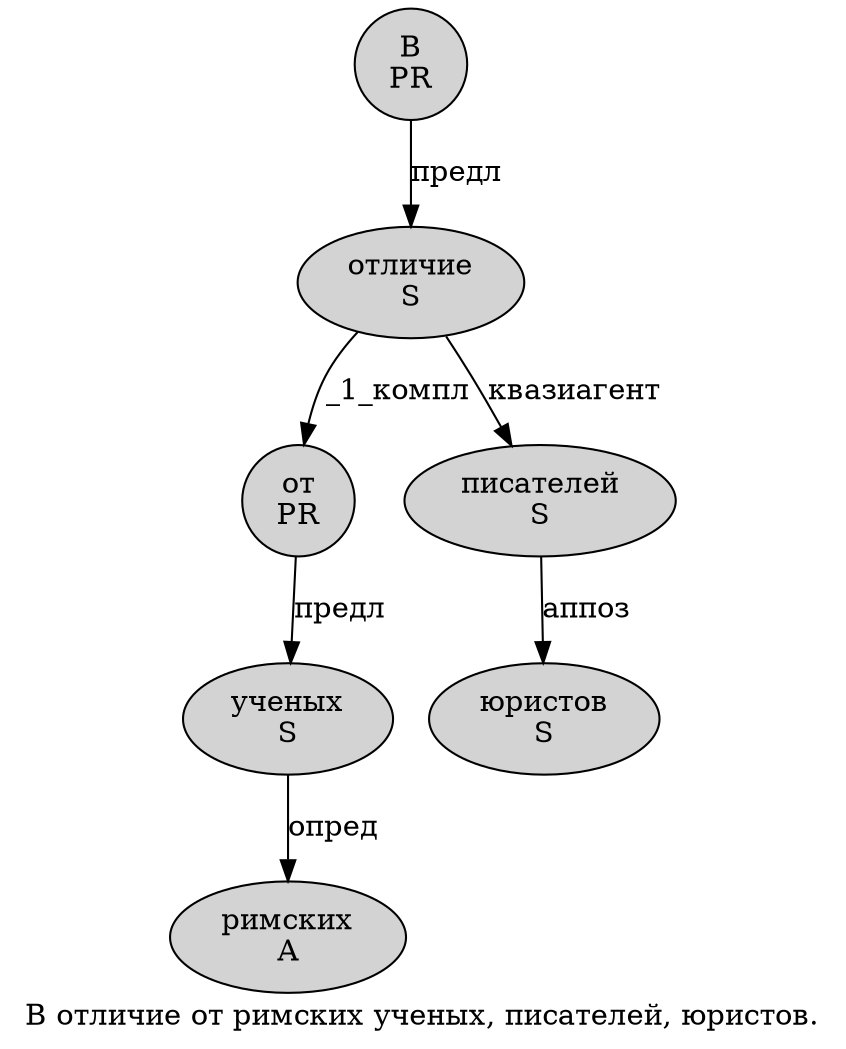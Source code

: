 digraph SENTENCE_3751 {
	graph [label="В отличие от римских ученых, писателей, юристов."]
	node [style=filled]
		0 [label="В
PR" color="" fillcolor=lightgray penwidth=1 shape=ellipse]
		1 [label="отличие
S" color="" fillcolor=lightgray penwidth=1 shape=ellipse]
		2 [label="от
PR" color="" fillcolor=lightgray penwidth=1 shape=ellipse]
		3 [label="римских
A" color="" fillcolor=lightgray penwidth=1 shape=ellipse]
		4 [label="ученых
S" color="" fillcolor=lightgray penwidth=1 shape=ellipse]
		6 [label="писателей
S" color="" fillcolor=lightgray penwidth=1 shape=ellipse]
		8 [label="юристов
S" color="" fillcolor=lightgray penwidth=1 shape=ellipse]
			4 -> 3 [label="опред"]
			2 -> 4 [label="предл"]
			0 -> 1 [label="предл"]
			1 -> 2 [label="_1_компл"]
			1 -> 6 [label="квазиагент"]
			6 -> 8 [label="аппоз"]
}